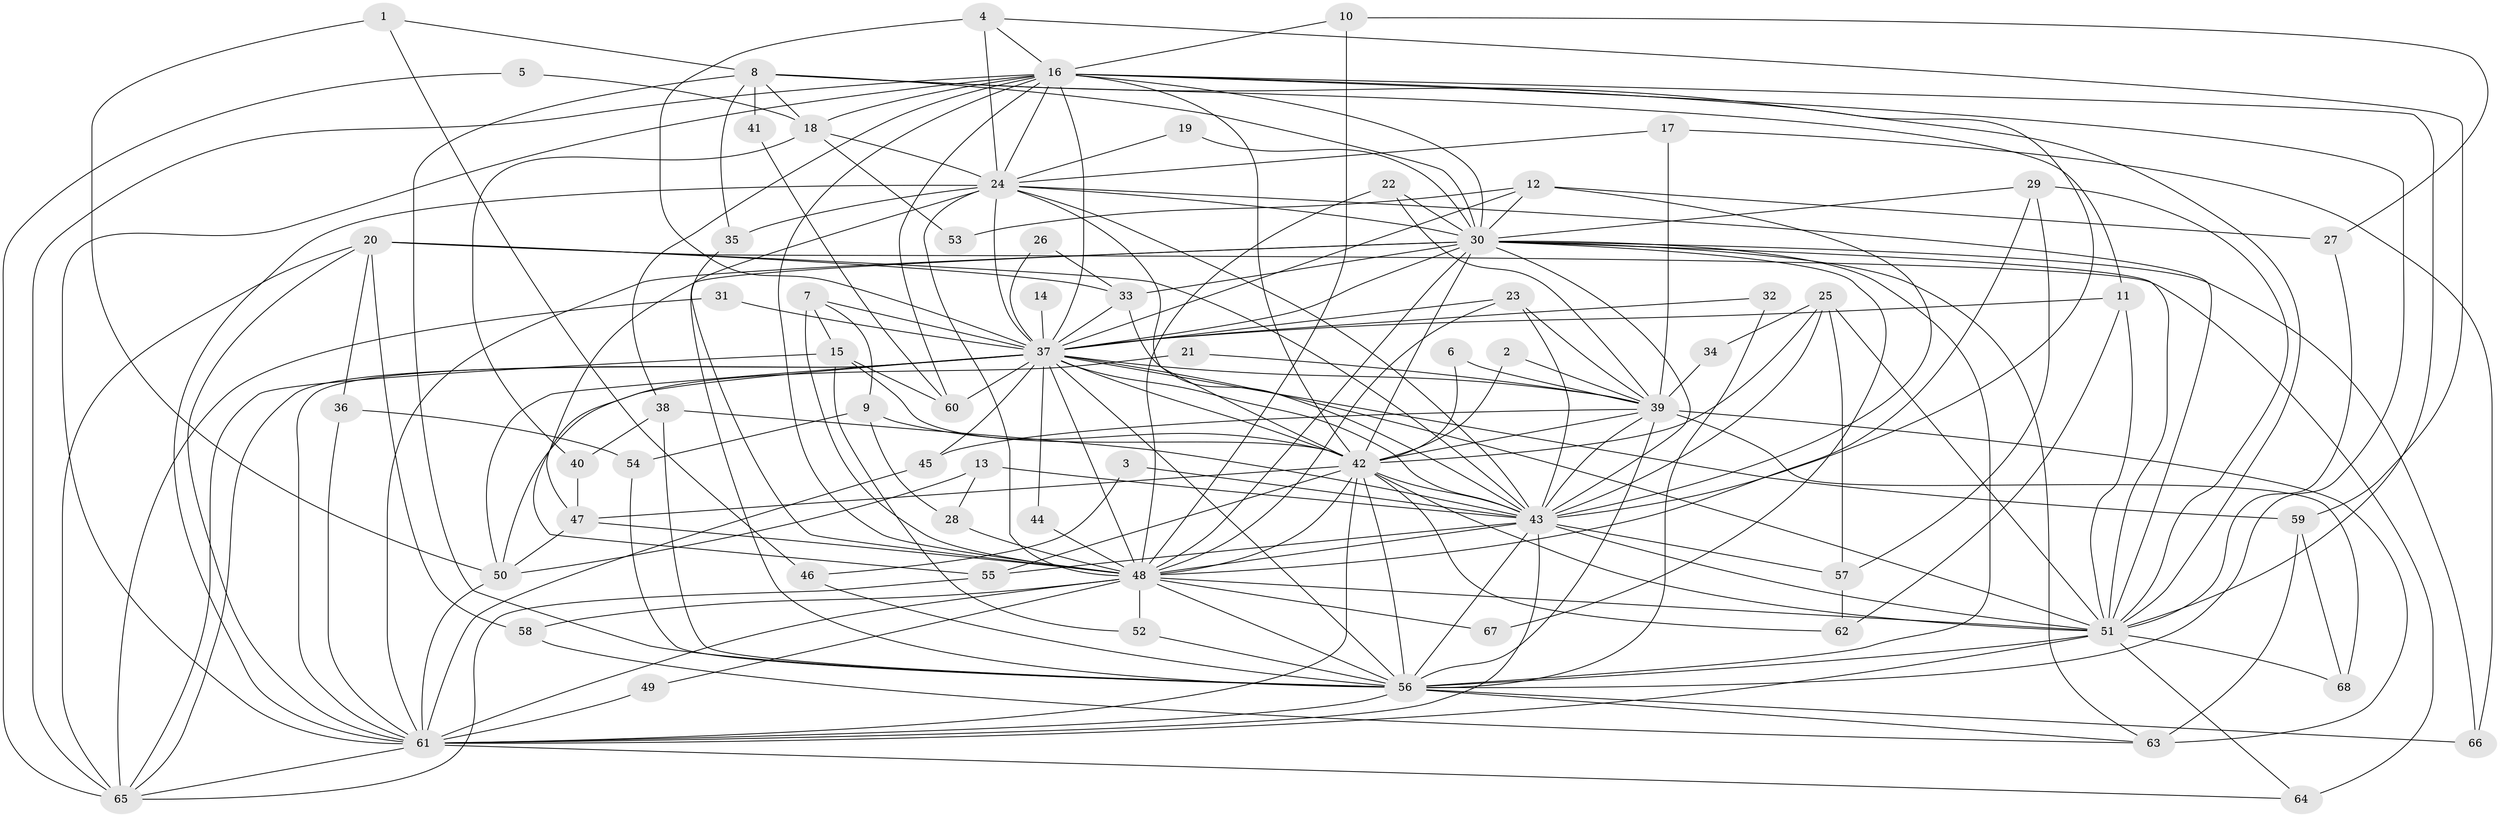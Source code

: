 // original degree distribution, {23: 0.022222222222222223, 17: 0.014814814814814815, 32: 0.007407407407407408, 19: 0.007407407407407408, 26: 0.007407407407407408, 22: 0.007407407407407408, 24: 0.007407407407407408, 6: 0.022222222222222223, 5: 0.037037037037037035, 15: 0.007407407407407408, 3: 0.2, 8: 0.007407407407407408, 9: 0.014814814814814815, 2: 0.5481481481481482, 4: 0.08148148148148149, 7: 0.007407407407407408}
// Generated by graph-tools (version 1.1) at 2025/01/03/09/25 03:01:29]
// undirected, 68 vertices, 198 edges
graph export_dot {
graph [start="1"]
  node [color=gray90,style=filled];
  1;
  2;
  3;
  4;
  5;
  6;
  7;
  8;
  9;
  10;
  11;
  12;
  13;
  14;
  15;
  16;
  17;
  18;
  19;
  20;
  21;
  22;
  23;
  24;
  25;
  26;
  27;
  28;
  29;
  30;
  31;
  32;
  33;
  34;
  35;
  36;
  37;
  38;
  39;
  40;
  41;
  42;
  43;
  44;
  45;
  46;
  47;
  48;
  49;
  50;
  51;
  52;
  53;
  54;
  55;
  56;
  57;
  58;
  59;
  60;
  61;
  62;
  63;
  64;
  65;
  66;
  67;
  68;
  1 -- 8 [weight=1.0];
  1 -- 46 [weight=1.0];
  1 -- 50 [weight=1.0];
  2 -- 39 [weight=1.0];
  2 -- 42 [weight=1.0];
  3 -- 43 [weight=1.0];
  3 -- 46 [weight=1.0];
  4 -- 16 [weight=1.0];
  4 -- 24 [weight=1.0];
  4 -- 37 [weight=1.0];
  4 -- 59 [weight=1.0];
  5 -- 18 [weight=1.0];
  5 -- 65 [weight=1.0];
  6 -- 39 [weight=1.0];
  6 -- 42 [weight=1.0];
  7 -- 9 [weight=1.0];
  7 -- 15 [weight=1.0];
  7 -- 37 [weight=1.0];
  7 -- 48 [weight=1.0];
  8 -- 11 [weight=1.0];
  8 -- 18 [weight=1.0];
  8 -- 30 [weight=1.0];
  8 -- 35 [weight=2.0];
  8 -- 41 [weight=1.0];
  8 -- 51 [weight=1.0];
  8 -- 56 [weight=1.0];
  9 -- 28 [weight=2.0];
  9 -- 42 [weight=1.0];
  9 -- 54 [weight=1.0];
  10 -- 16 [weight=1.0];
  10 -- 27 [weight=1.0];
  10 -- 48 [weight=2.0];
  11 -- 37 [weight=1.0];
  11 -- 51 [weight=1.0];
  11 -- 62 [weight=1.0];
  12 -- 27 [weight=1.0];
  12 -- 30 [weight=1.0];
  12 -- 37 [weight=1.0];
  12 -- 43 [weight=1.0];
  12 -- 53 [weight=1.0];
  13 -- 28 [weight=1.0];
  13 -- 43 [weight=1.0];
  13 -- 50 [weight=1.0];
  14 -- 37 [weight=1.0];
  15 -- 42 [weight=1.0];
  15 -- 52 [weight=1.0];
  15 -- 60 [weight=1.0];
  15 -- 65 [weight=1.0];
  16 -- 18 [weight=1.0];
  16 -- 24 [weight=2.0];
  16 -- 30 [weight=1.0];
  16 -- 37 [weight=2.0];
  16 -- 38 [weight=1.0];
  16 -- 42 [weight=1.0];
  16 -- 43 [weight=1.0];
  16 -- 48 [weight=1.0];
  16 -- 51 [weight=2.0];
  16 -- 56 [weight=1.0];
  16 -- 60 [weight=1.0];
  16 -- 61 [weight=1.0];
  16 -- 65 [weight=1.0];
  17 -- 24 [weight=1.0];
  17 -- 39 [weight=1.0];
  17 -- 66 [weight=1.0];
  18 -- 24 [weight=1.0];
  18 -- 40 [weight=1.0];
  18 -- 53 [weight=1.0];
  19 -- 24 [weight=1.0];
  19 -- 30 [weight=2.0];
  20 -- 33 [weight=1.0];
  20 -- 36 [weight=1.0];
  20 -- 43 [weight=1.0];
  20 -- 58 [weight=1.0];
  20 -- 61 [weight=1.0];
  20 -- 64 [weight=1.0];
  20 -- 65 [weight=1.0];
  21 -- 39 [weight=1.0];
  21 -- 50 [weight=2.0];
  22 -- 30 [weight=1.0];
  22 -- 39 [weight=1.0];
  22 -- 48 [weight=1.0];
  23 -- 37 [weight=1.0];
  23 -- 39 [weight=1.0];
  23 -- 43 [weight=1.0];
  23 -- 48 [weight=1.0];
  24 -- 30 [weight=1.0];
  24 -- 35 [weight=1.0];
  24 -- 37 [weight=1.0];
  24 -- 42 [weight=1.0];
  24 -- 43 [weight=2.0];
  24 -- 48 [weight=2.0];
  24 -- 51 [weight=1.0];
  24 -- 56 [weight=1.0];
  24 -- 61 [weight=3.0];
  25 -- 34 [weight=1.0];
  25 -- 42 [weight=1.0];
  25 -- 43 [weight=1.0];
  25 -- 51 [weight=1.0];
  25 -- 57 [weight=1.0];
  26 -- 33 [weight=1.0];
  26 -- 37 [weight=1.0];
  27 -- 51 [weight=1.0];
  28 -- 48 [weight=2.0];
  29 -- 30 [weight=1.0];
  29 -- 48 [weight=1.0];
  29 -- 51 [weight=1.0];
  29 -- 57 [weight=1.0];
  30 -- 33 [weight=1.0];
  30 -- 37 [weight=3.0];
  30 -- 42 [weight=1.0];
  30 -- 43 [weight=1.0];
  30 -- 47 [weight=1.0];
  30 -- 48 [weight=2.0];
  30 -- 51 [weight=1.0];
  30 -- 56 [weight=1.0];
  30 -- 61 [weight=2.0];
  30 -- 63 [weight=1.0];
  30 -- 66 [weight=1.0];
  30 -- 67 [weight=1.0];
  31 -- 37 [weight=1.0];
  31 -- 65 [weight=1.0];
  32 -- 37 [weight=1.0];
  32 -- 56 [weight=2.0];
  33 -- 37 [weight=1.0];
  33 -- 43 [weight=1.0];
  34 -- 39 [weight=1.0];
  35 -- 48 [weight=1.0];
  36 -- 54 [weight=1.0];
  36 -- 61 [weight=1.0];
  37 -- 39 [weight=1.0];
  37 -- 42 [weight=1.0];
  37 -- 43 [weight=1.0];
  37 -- 44 [weight=1.0];
  37 -- 45 [weight=1.0];
  37 -- 48 [weight=1.0];
  37 -- 50 [weight=1.0];
  37 -- 51 [weight=1.0];
  37 -- 55 [weight=1.0];
  37 -- 56 [weight=1.0];
  37 -- 59 [weight=1.0];
  37 -- 60 [weight=1.0];
  37 -- 61 [weight=1.0];
  37 -- 65 [weight=2.0];
  38 -- 40 [weight=1.0];
  38 -- 43 [weight=1.0];
  38 -- 56 [weight=1.0];
  39 -- 42 [weight=1.0];
  39 -- 43 [weight=1.0];
  39 -- 45 [weight=1.0];
  39 -- 56 [weight=2.0];
  39 -- 63 [weight=2.0];
  39 -- 68 [weight=1.0];
  40 -- 47 [weight=1.0];
  41 -- 60 [weight=1.0];
  42 -- 43 [weight=1.0];
  42 -- 47 [weight=1.0];
  42 -- 48 [weight=1.0];
  42 -- 51 [weight=1.0];
  42 -- 55 [weight=1.0];
  42 -- 56 [weight=2.0];
  42 -- 61 [weight=3.0];
  42 -- 62 [weight=1.0];
  43 -- 48 [weight=1.0];
  43 -- 51 [weight=1.0];
  43 -- 55 [weight=1.0];
  43 -- 56 [weight=2.0];
  43 -- 57 [weight=1.0];
  43 -- 61 [weight=2.0];
  44 -- 48 [weight=1.0];
  45 -- 61 [weight=1.0];
  46 -- 56 [weight=2.0];
  47 -- 48 [weight=1.0];
  47 -- 50 [weight=1.0];
  48 -- 49 [weight=1.0];
  48 -- 51 [weight=1.0];
  48 -- 52 [weight=1.0];
  48 -- 56 [weight=1.0];
  48 -- 58 [weight=1.0];
  48 -- 61 [weight=1.0];
  48 -- 67 [weight=1.0];
  49 -- 61 [weight=1.0];
  50 -- 61 [weight=2.0];
  51 -- 56 [weight=1.0];
  51 -- 61 [weight=1.0];
  51 -- 64 [weight=1.0];
  51 -- 68 [weight=1.0];
  52 -- 56 [weight=1.0];
  54 -- 56 [weight=1.0];
  55 -- 65 [weight=1.0];
  56 -- 61 [weight=1.0];
  56 -- 63 [weight=1.0];
  56 -- 66 [weight=1.0];
  57 -- 62 [weight=1.0];
  58 -- 63 [weight=1.0];
  59 -- 63 [weight=1.0];
  59 -- 68 [weight=1.0];
  61 -- 64 [weight=1.0];
  61 -- 65 [weight=1.0];
}
